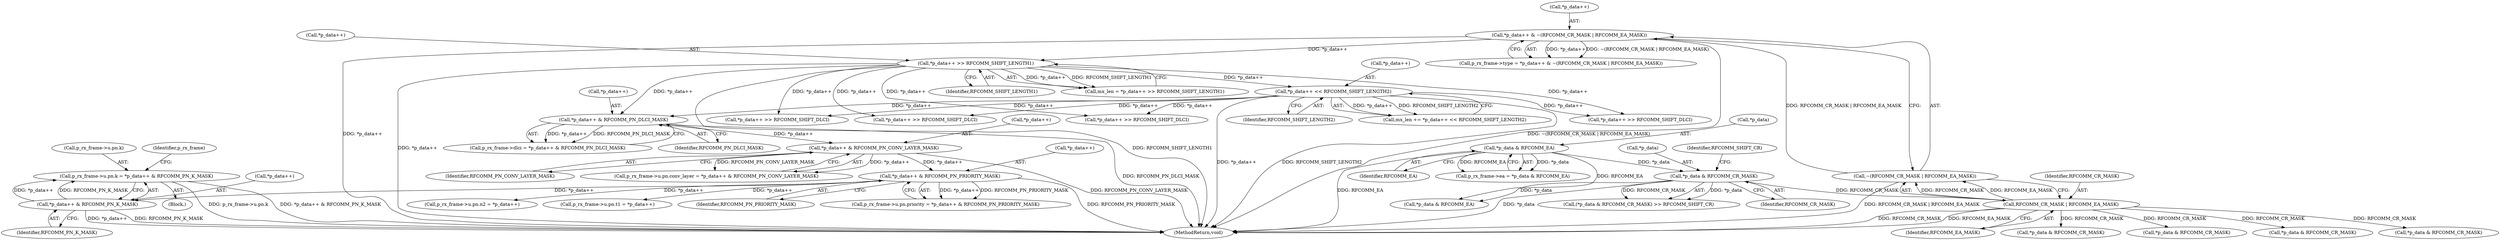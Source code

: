 digraph "0_Android_92a7bf8c44a236607c146240f3c0adc1ae01fedf@pointer" {
"1000407" [label="(Call,p_rx_frame->u.pn.k = *p_data++ & RFCOMM_PN_K_MASK)"];
"1000415" [label="(Call,*p_data++ & RFCOMM_PN_K_MASK)"];
"1000360" [label="(Call,*p_data++ & RFCOMM_PN_PRIORITY_MASK)"];
"1000347" [label="(Call,*p_data++ & RFCOMM_PN_CONV_LAYER_MASK)"];
"1000322" [label="(Call,*p_data++ & RFCOMM_PN_DLCI_MASK)"];
"1000228" [label="(Call,*p_data++ >> RFCOMM_SHIFT_LENGTH1)"];
"1000172" [label="(Call,*p_data++ & ~(RFCOMM_CR_MASK | RFCOMM_EA_MASK))"];
"1000176" [label="(Call,~(RFCOMM_CR_MASK | RFCOMM_EA_MASK))"];
"1000177" [label="(Call,RFCOMM_CR_MASK | RFCOMM_EA_MASK)"];
"1000163" [label="(Call,*p_data & RFCOMM_CR_MASK)"];
"1000154" [label="(Call,*p_data & RFCOMM_EA)"];
"1000256" [label="(Call,*p_data++ << RFCOMM_SHIFT_LENGTH2)"];
"1000179" [label="(Identifier,RFCOMM_EA_MASK)"];
"1000173" [label="(Call,*p_data++)"];
"1000580" [label="(Call,*p_data++ >> RFCOMM_SHIFT_DLCI)"];
"1000352" [label="(Call,p_rx_frame->u.pn.priority = *p_data++ & RFCOMM_PN_PRIORITY_MASK)"];
"1000407" [label="(Call,p_rx_frame->u.pn.k = *p_data++ & RFCOMM_PN_K_MASK)"];
"1000361" [label="(Call,*p_data++)"];
"1000163" [label="(Call,*p_data & RFCOMM_CR_MASK)"];
"1000571" [label="(Call,*p_data & RFCOMM_CR_MASK)"];
"1000322" [label="(Call,*p_data++ & RFCOMM_PN_DLCI_MASK)"];
"1000348" [label="(Call,*p_data++)"];
"1000168" [label="(Call,p_rx_frame->type = *p_data++ & ~(RFCOMM_CR_MASK | RFCOMM_EA_MASK))"];
"1000415" [label="(Call,*p_data++ & RFCOMM_PN_K_MASK)"];
"1000326" [label="(Identifier,RFCOMM_PN_DLCI_MASK)"];
"1000229" [label="(Call,*p_data++)"];
"1000177" [label="(Call,RFCOMM_CR_MASK | RFCOMM_EA_MASK)"];
"1000365" [label="(Call,p_rx_frame->u.pn.t1 = *p_data++)"];
"1000254" [label="(Call,mx_len += *p_data++ << RFCOMM_SHIFT_LENGTH2)"];
"1000748" [label="(Call,*p_data & RFCOMM_CR_MASK)"];
"1000260" [label="(Identifier,RFCOMM_SHIFT_LENGTH2)"];
"1000222" [label="(Call,*p_data & RFCOMM_EA)"];
"1000296" [label="(Block,)"];
"1000339" [label="(Call,p_rx_frame->u.pn.conv_layer = *p_data++ & RFCOMM_PN_CONV_LAYER_MASK)"];
"1000157" [label="(Identifier,RFCOMM_EA)"];
"1000419" [label="(Identifier,RFCOMM_PN_K_MASK)"];
"1000396" [label="(Call,p_rx_frame->u.pn.n2 = *p_data++)"];
"1000757" [label="(Call,*p_data++ >> RFCOMM_SHIFT_DLCI)"];
"1000154" [label="(Call,*p_data & RFCOMM_EA)"];
"1000232" [label="(Identifier,RFCOMM_SHIFT_LENGTH1)"];
"1000318" [label="(Call,p_rx_frame->dlci = *p_data++ & RFCOMM_PN_DLCI_MASK)"];
"1000360" [label="(Call,*p_data++ & RFCOMM_PN_PRIORITY_MASK)"];
"1000347" [label="(Call,*p_data++ & RFCOMM_PN_CONV_LAYER_MASK)"];
"1000162" [label="(Call,(*p_data & RFCOMM_CR_MASK) >> RFCOMM_SHIFT_CR)"];
"1000257" [label="(Call,*p_data++)"];
"1000364" [label="(Identifier,RFCOMM_PN_PRIORITY_MASK)"];
"1000228" [label="(Call,*p_data++ >> RFCOMM_SHIFT_LENGTH1)"];
"1000718" [label="(Call,*p_data++ >> RFCOMM_SHIFT_DLCI)"];
"1000416" [label="(Call,*p_data++)"];
"1000176" [label="(Call,~(RFCOMM_CR_MASK | RFCOMM_EA_MASK))"];
"1000964" [label="(Call,*p_data++ >> RFCOMM_SHIFT_DLCI)"];
"1000150" [label="(Call,p_rx_frame->ea = *p_data & RFCOMM_EA)"];
"1000256" [label="(Call,*p_data++ << RFCOMM_SHIFT_LENGTH2)"];
"1000226" [label="(Call,mx_len = *p_data++ >> RFCOMM_SHIFT_LENGTH1)"];
"1001015" [label="(MethodReturn,void)"];
"1000172" [label="(Call,*p_data++ & ~(RFCOMM_CR_MASK | RFCOMM_EA_MASK))"];
"1000424" [label="(Identifier,p_rx_frame)"];
"1000705" [label="(Call,*p_data & RFCOMM_CR_MASK)"];
"1000323" [label="(Call,*p_data++)"];
"1000155" [label="(Call,*p_data)"];
"1000408" [label="(Call,p_rx_frame->u.pn.k)"];
"1000351" [label="(Identifier,RFCOMM_PN_CONV_LAYER_MASK)"];
"1000955" [label="(Call,*p_data & RFCOMM_CR_MASK)"];
"1000166" [label="(Identifier,RFCOMM_CR_MASK)"];
"1000167" [label="(Identifier,RFCOMM_SHIFT_CR)"];
"1000164" [label="(Call,*p_data)"];
"1000178" [label="(Identifier,RFCOMM_CR_MASK)"];
"1000407" -> "1000296"  [label="AST: "];
"1000407" -> "1000415"  [label="CFG: "];
"1000408" -> "1000407"  [label="AST: "];
"1000415" -> "1000407"  [label="AST: "];
"1000424" -> "1000407"  [label="CFG: "];
"1000407" -> "1001015"  [label="DDG: p_rx_frame->u.pn.k"];
"1000407" -> "1001015"  [label="DDG: *p_data++ & RFCOMM_PN_K_MASK"];
"1000415" -> "1000407"  [label="DDG: *p_data++"];
"1000415" -> "1000407"  [label="DDG: RFCOMM_PN_K_MASK"];
"1000415" -> "1000419"  [label="CFG: "];
"1000416" -> "1000415"  [label="AST: "];
"1000419" -> "1000415"  [label="AST: "];
"1000415" -> "1001015"  [label="DDG: *p_data++"];
"1000415" -> "1001015"  [label="DDG: RFCOMM_PN_K_MASK"];
"1000360" -> "1000415"  [label="DDG: *p_data++"];
"1000360" -> "1000352"  [label="AST: "];
"1000360" -> "1000364"  [label="CFG: "];
"1000361" -> "1000360"  [label="AST: "];
"1000364" -> "1000360"  [label="AST: "];
"1000352" -> "1000360"  [label="CFG: "];
"1000360" -> "1001015"  [label="DDG: RFCOMM_PN_PRIORITY_MASK"];
"1000360" -> "1000352"  [label="DDG: *p_data++"];
"1000360" -> "1000352"  [label="DDG: RFCOMM_PN_PRIORITY_MASK"];
"1000347" -> "1000360"  [label="DDG: *p_data++"];
"1000360" -> "1000365"  [label="DDG: *p_data++"];
"1000360" -> "1000396"  [label="DDG: *p_data++"];
"1000347" -> "1000339"  [label="AST: "];
"1000347" -> "1000351"  [label="CFG: "];
"1000348" -> "1000347"  [label="AST: "];
"1000351" -> "1000347"  [label="AST: "];
"1000339" -> "1000347"  [label="CFG: "];
"1000347" -> "1001015"  [label="DDG: RFCOMM_PN_CONV_LAYER_MASK"];
"1000347" -> "1000339"  [label="DDG: *p_data++"];
"1000347" -> "1000339"  [label="DDG: RFCOMM_PN_CONV_LAYER_MASK"];
"1000322" -> "1000347"  [label="DDG: *p_data++"];
"1000322" -> "1000318"  [label="AST: "];
"1000322" -> "1000326"  [label="CFG: "];
"1000323" -> "1000322"  [label="AST: "];
"1000326" -> "1000322"  [label="AST: "];
"1000318" -> "1000322"  [label="CFG: "];
"1000322" -> "1001015"  [label="DDG: RFCOMM_PN_DLCI_MASK"];
"1000322" -> "1000318"  [label="DDG: *p_data++"];
"1000322" -> "1000318"  [label="DDG: RFCOMM_PN_DLCI_MASK"];
"1000228" -> "1000322"  [label="DDG: *p_data++"];
"1000256" -> "1000322"  [label="DDG: *p_data++"];
"1000228" -> "1000226"  [label="AST: "];
"1000228" -> "1000232"  [label="CFG: "];
"1000229" -> "1000228"  [label="AST: "];
"1000232" -> "1000228"  [label="AST: "];
"1000226" -> "1000228"  [label="CFG: "];
"1000228" -> "1001015"  [label="DDG: *p_data++"];
"1000228" -> "1001015"  [label="DDG: RFCOMM_SHIFT_LENGTH1"];
"1000228" -> "1000226"  [label="DDG: *p_data++"];
"1000228" -> "1000226"  [label="DDG: RFCOMM_SHIFT_LENGTH1"];
"1000172" -> "1000228"  [label="DDG: *p_data++"];
"1000228" -> "1000256"  [label="DDG: *p_data++"];
"1000228" -> "1000580"  [label="DDG: *p_data++"];
"1000228" -> "1000718"  [label="DDG: *p_data++"];
"1000228" -> "1000757"  [label="DDG: *p_data++"];
"1000228" -> "1000964"  [label="DDG: *p_data++"];
"1000172" -> "1000168"  [label="AST: "];
"1000172" -> "1000176"  [label="CFG: "];
"1000173" -> "1000172"  [label="AST: "];
"1000176" -> "1000172"  [label="AST: "];
"1000168" -> "1000172"  [label="CFG: "];
"1000172" -> "1001015"  [label="DDG: ~(RFCOMM_CR_MASK | RFCOMM_EA_MASK)"];
"1000172" -> "1001015"  [label="DDG: *p_data++"];
"1000172" -> "1000168"  [label="DDG: *p_data++"];
"1000172" -> "1000168"  [label="DDG: ~(RFCOMM_CR_MASK | RFCOMM_EA_MASK)"];
"1000176" -> "1000172"  [label="DDG: RFCOMM_CR_MASK | RFCOMM_EA_MASK"];
"1000176" -> "1000177"  [label="CFG: "];
"1000177" -> "1000176"  [label="AST: "];
"1000176" -> "1001015"  [label="DDG: RFCOMM_CR_MASK | RFCOMM_EA_MASK"];
"1000177" -> "1000176"  [label="DDG: RFCOMM_CR_MASK"];
"1000177" -> "1000176"  [label="DDG: RFCOMM_EA_MASK"];
"1000177" -> "1000179"  [label="CFG: "];
"1000178" -> "1000177"  [label="AST: "];
"1000179" -> "1000177"  [label="AST: "];
"1000177" -> "1001015"  [label="DDG: RFCOMM_CR_MASK"];
"1000177" -> "1001015"  [label="DDG: RFCOMM_EA_MASK"];
"1000163" -> "1000177"  [label="DDG: RFCOMM_CR_MASK"];
"1000177" -> "1000571"  [label="DDG: RFCOMM_CR_MASK"];
"1000177" -> "1000705"  [label="DDG: RFCOMM_CR_MASK"];
"1000177" -> "1000748"  [label="DDG: RFCOMM_CR_MASK"];
"1000177" -> "1000955"  [label="DDG: RFCOMM_CR_MASK"];
"1000163" -> "1000162"  [label="AST: "];
"1000163" -> "1000166"  [label="CFG: "];
"1000164" -> "1000163"  [label="AST: "];
"1000166" -> "1000163"  [label="AST: "];
"1000167" -> "1000163"  [label="CFG: "];
"1000163" -> "1001015"  [label="DDG: *p_data"];
"1000163" -> "1000162"  [label="DDG: *p_data"];
"1000163" -> "1000162"  [label="DDG: RFCOMM_CR_MASK"];
"1000154" -> "1000163"  [label="DDG: *p_data"];
"1000163" -> "1000222"  [label="DDG: *p_data"];
"1000154" -> "1000150"  [label="AST: "];
"1000154" -> "1000157"  [label="CFG: "];
"1000155" -> "1000154"  [label="AST: "];
"1000157" -> "1000154"  [label="AST: "];
"1000150" -> "1000154"  [label="CFG: "];
"1000154" -> "1001015"  [label="DDG: RFCOMM_EA"];
"1000154" -> "1000150"  [label="DDG: *p_data"];
"1000154" -> "1000150"  [label="DDG: RFCOMM_EA"];
"1000154" -> "1000222"  [label="DDG: RFCOMM_EA"];
"1000256" -> "1000254"  [label="AST: "];
"1000256" -> "1000260"  [label="CFG: "];
"1000257" -> "1000256"  [label="AST: "];
"1000260" -> "1000256"  [label="AST: "];
"1000254" -> "1000256"  [label="CFG: "];
"1000256" -> "1001015"  [label="DDG: RFCOMM_SHIFT_LENGTH2"];
"1000256" -> "1001015"  [label="DDG: *p_data++"];
"1000256" -> "1000254"  [label="DDG: *p_data++"];
"1000256" -> "1000254"  [label="DDG: RFCOMM_SHIFT_LENGTH2"];
"1000256" -> "1000580"  [label="DDG: *p_data++"];
"1000256" -> "1000718"  [label="DDG: *p_data++"];
"1000256" -> "1000757"  [label="DDG: *p_data++"];
"1000256" -> "1000964"  [label="DDG: *p_data++"];
}
